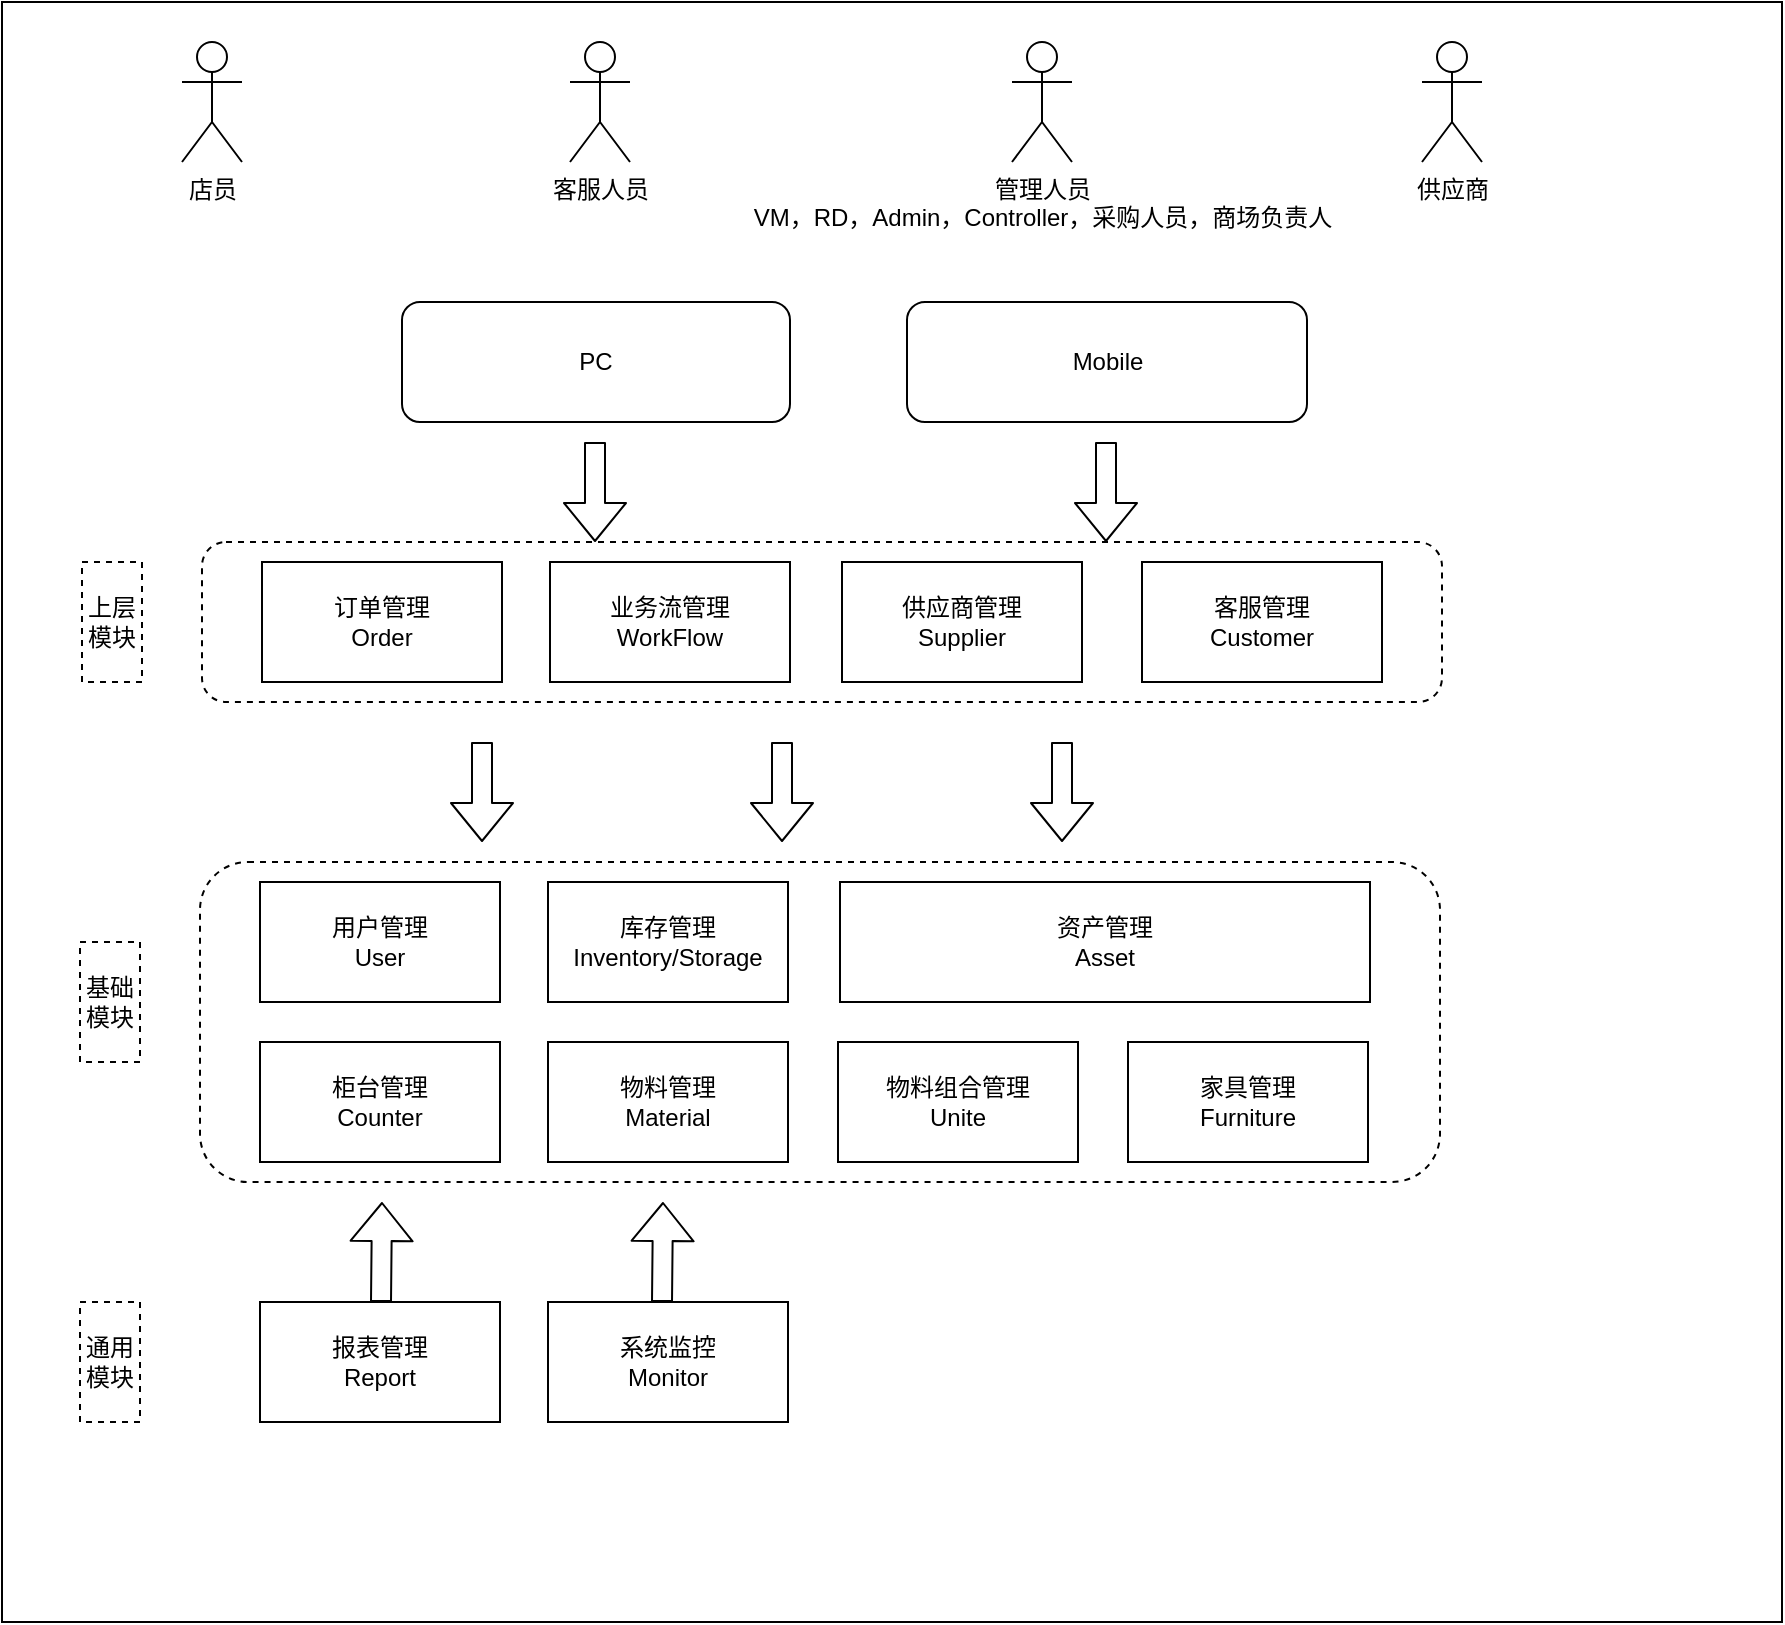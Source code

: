 <mxfile version="13.1.1" type="github"><diagram id="qB-LPXbTA-pYIQSkfY4P" name="Page-1"><mxGraphModel dx="1026" dy="461" grid="1" gridSize="10" guides="1" tooltips="1" connect="1" arrows="1" fold="1" page="1" pageScale="1" pageWidth="827" pageHeight="1169" math="0" shadow="0"><root><mxCell id="0"/><mxCell id="1" parent="0"/><mxCell id="YJc03w856gQP_qn0iQVg-36" value="" style="rounded=0;whiteSpace=wrap;html=1;fillColor=none;" vertex="1" parent="1"><mxGeometry x="60" y="180" width="890" height="810" as="geometry"/></mxCell><mxCell id="YJc03w856gQP_qn0iQVg-12" value="" style="rounded=1;whiteSpace=wrap;html=1;fillColor=none;dashed=1;" vertex="1" parent="1"><mxGeometry x="159" y="610" width="620" height="160" as="geometry"/></mxCell><mxCell id="YJc03w856gQP_qn0iQVg-18" value="" style="rounded=1;whiteSpace=wrap;html=1;dashed=1;fillColor=none;" vertex="1" parent="1"><mxGeometry x="160" y="450" width="620" height="80" as="geometry"/></mxCell><mxCell id="YJc03w856gQP_qn0iQVg-1" value="用户管理&lt;br&gt;User" style="rounded=0;whiteSpace=wrap;html=1;" vertex="1" parent="1"><mxGeometry x="189" y="620" width="120" height="60" as="geometry"/></mxCell><mxCell id="YJc03w856gQP_qn0iQVg-2" value="物料管理&lt;br&gt;Material" style="rounded=0;whiteSpace=wrap;html=1;" vertex="1" parent="1"><mxGeometry x="333" y="700" width="120" height="60" as="geometry"/></mxCell><mxCell id="YJc03w856gQP_qn0iQVg-3" value="资产管理&lt;br&gt;Asset" style="rounded=0;whiteSpace=wrap;html=1;" vertex="1" parent="1"><mxGeometry x="479" y="620" width="265" height="60" as="geometry"/></mxCell><mxCell id="YJc03w856gQP_qn0iQVg-4" value="家具管理&lt;br&gt;Furniture" style="rounded=0;whiteSpace=wrap;html=1;" vertex="1" parent="1"><mxGeometry x="623" y="700" width="120" height="60" as="geometry"/></mxCell><mxCell id="YJc03w856gQP_qn0iQVg-5" value="库存管理&lt;br&gt;Inventory/Storage" style="rounded=0;whiteSpace=wrap;html=1;" vertex="1" parent="1"><mxGeometry x="333" y="620" width="120" height="60" as="geometry"/></mxCell><mxCell id="YJc03w856gQP_qn0iQVg-6" value="订单管理&lt;br&gt;Order" style="rounded=0;whiteSpace=wrap;html=1;" vertex="1" parent="1"><mxGeometry x="190" y="460" width="120" height="60" as="geometry"/></mxCell><mxCell id="YJc03w856gQP_qn0iQVg-7" value="供应商管理&lt;br&gt;Supplier" style="rounded=0;whiteSpace=wrap;html=1;" vertex="1" parent="1"><mxGeometry x="480" y="460" width="120" height="60" as="geometry"/></mxCell><mxCell id="YJc03w856gQP_qn0iQVg-8" value="报表管理&lt;br&gt;Report" style="rounded=0;whiteSpace=wrap;html=1;" vertex="1" parent="1"><mxGeometry x="189" y="830" width="120" height="60" as="geometry"/></mxCell><mxCell id="YJc03w856gQP_qn0iQVg-10" value="系统监控&lt;br&gt;Monitor" style="rounded=0;whiteSpace=wrap;html=1;" vertex="1" parent="1"><mxGeometry x="333" y="830" width="120" height="60" as="geometry"/></mxCell><mxCell id="YJc03w856gQP_qn0iQVg-11" value="业务流管理&lt;br&gt;WorkFlow" style="rounded=0;whiteSpace=wrap;html=1;" vertex="1" parent="1"><mxGeometry x="334" y="460" width="120" height="60" as="geometry"/></mxCell><mxCell id="YJc03w856gQP_qn0iQVg-13" value="基础模块" style="rounded=0;whiteSpace=wrap;html=1;dashed=1;fillColor=none;" vertex="1" parent="1"><mxGeometry x="99" y="650" width="30" height="60" as="geometry"/></mxCell><mxCell id="YJc03w856gQP_qn0iQVg-20" value="上层模块" style="rounded=0;whiteSpace=wrap;html=1;dashed=1;fillColor=none;" vertex="1" parent="1"><mxGeometry x="100" y="460" width="30" height="60" as="geometry"/></mxCell><mxCell id="YJc03w856gQP_qn0iQVg-21" value="店员" style="shape=umlActor;verticalLabelPosition=bottom;labelBackgroundColor=#ffffff;verticalAlign=top;html=1;outlineConnect=0;fillColor=none;" vertex="1" parent="1"><mxGeometry x="150" y="200" width="30" height="60" as="geometry"/></mxCell><mxCell id="YJc03w856gQP_qn0iQVg-22" value="客服人员" style="shape=umlActor;verticalLabelPosition=bottom;labelBackgroundColor=#ffffff;verticalAlign=top;html=1;outlineConnect=0;fillColor=none;" vertex="1" parent="1"><mxGeometry x="344" y="200" width="30" height="60" as="geometry"/></mxCell><mxCell id="YJc03w856gQP_qn0iQVg-25" value="管理人员&lt;br&gt;VM，RD，Admin，Controller，采购人员，商场负责人" style="shape=umlActor;verticalLabelPosition=bottom;labelBackgroundColor=#ffffff;verticalAlign=top;html=1;outlineConnect=0;fillColor=none;" vertex="1" parent="1"><mxGeometry x="565" y="200" width="30" height="60" as="geometry"/></mxCell><mxCell id="YJc03w856gQP_qn0iQVg-26" value="供应商" style="shape=umlActor;verticalLabelPosition=bottom;labelBackgroundColor=#ffffff;verticalAlign=top;html=1;outlineConnect=0;fillColor=none;" vertex="1" parent="1"><mxGeometry x="770" y="200" width="30" height="60" as="geometry"/></mxCell><mxCell id="YJc03w856gQP_qn0iQVg-27" value="客服管理&lt;br&gt;Customer" style="rounded=0;whiteSpace=wrap;html=1;" vertex="1" parent="1"><mxGeometry x="630" y="460" width="120" height="60" as="geometry"/></mxCell><mxCell id="YJc03w856gQP_qn0iQVg-28" value="PC" style="rounded=1;whiteSpace=wrap;html=1;fillColor=none;" vertex="1" parent="1"><mxGeometry x="260" y="330" width="194" height="60" as="geometry"/></mxCell><mxCell id="YJc03w856gQP_qn0iQVg-29" value="Mobile" style="rounded=1;whiteSpace=wrap;html=1;fillColor=none;" vertex="1" parent="1"><mxGeometry x="512.5" y="330" width="200" height="60" as="geometry"/></mxCell><mxCell id="YJc03w856gQP_qn0iQVg-31" value="" style="shape=flexArrow;endArrow=classic;html=1;" edge="1" parent="1"><mxGeometry width="50" height="50" relative="1" as="geometry"><mxPoint x="300" y="550" as="sourcePoint"/><mxPoint x="300" y="600" as="targetPoint"/></mxGeometry></mxCell><mxCell id="YJc03w856gQP_qn0iQVg-32" value="" style="shape=flexArrow;endArrow=classic;html=1;" edge="1" parent="1"><mxGeometry width="50" height="50" relative="1" as="geometry"><mxPoint x="450" y="550" as="sourcePoint"/><mxPoint x="450" y="600" as="targetPoint"/></mxGeometry></mxCell><mxCell id="YJc03w856gQP_qn0iQVg-33" value="" style="shape=flexArrow;endArrow=classic;html=1;" edge="1" parent="1"><mxGeometry width="50" height="50" relative="1" as="geometry"><mxPoint x="590" y="550" as="sourcePoint"/><mxPoint x="590" y="600" as="targetPoint"/></mxGeometry></mxCell><mxCell id="YJc03w856gQP_qn0iQVg-34" value="" style="shape=flexArrow;endArrow=classic;html=1;" edge="1" parent="1"><mxGeometry width="50" height="50" relative="1" as="geometry"><mxPoint x="356.5" y="400" as="sourcePoint"/><mxPoint x="356.5" y="450" as="targetPoint"/></mxGeometry></mxCell><mxCell id="YJc03w856gQP_qn0iQVg-35" value="" style="shape=flexArrow;endArrow=classic;html=1;" edge="1" parent="1"><mxGeometry width="50" height="50" relative="1" as="geometry"><mxPoint x="612" y="400" as="sourcePoint"/><mxPoint x="612" y="450" as="targetPoint"/></mxGeometry></mxCell><mxCell id="YJc03w856gQP_qn0iQVg-40" value="物料组合管理&lt;br&gt;Unite" style="rounded=0;whiteSpace=wrap;html=1;" vertex="1" parent="1"><mxGeometry x="478" y="700" width="120" height="60" as="geometry"/></mxCell><mxCell id="YJc03w856gQP_qn0iQVg-42" value="柜台管理&lt;br&gt;Counter" style="rounded=0;whiteSpace=wrap;html=1;" vertex="1" parent="1"><mxGeometry x="189" y="700" width="120" height="60" as="geometry"/></mxCell><mxCell id="YJc03w856gQP_qn0iQVg-44" value="通用模块" style="rounded=0;whiteSpace=wrap;html=1;dashed=1;fillColor=none;" vertex="1" parent="1"><mxGeometry x="99" y="830" width="30" height="60" as="geometry"/></mxCell><mxCell id="YJc03w856gQP_qn0iQVg-47" value="" style="shape=flexArrow;endArrow=classic;html=1;" edge="1" parent="1"><mxGeometry width="50" height="50" relative="1" as="geometry"><mxPoint x="249.5" y="830" as="sourcePoint"/><mxPoint x="250" y="780" as="targetPoint"/></mxGeometry></mxCell><mxCell id="YJc03w856gQP_qn0iQVg-48" value="" style="shape=flexArrow;endArrow=classic;html=1;" edge="1" parent="1"><mxGeometry width="50" height="50" relative="1" as="geometry"><mxPoint x="390" y="830" as="sourcePoint"/><mxPoint x="390.5" y="780" as="targetPoint"/></mxGeometry></mxCell></root></mxGraphModel></diagram></mxfile>